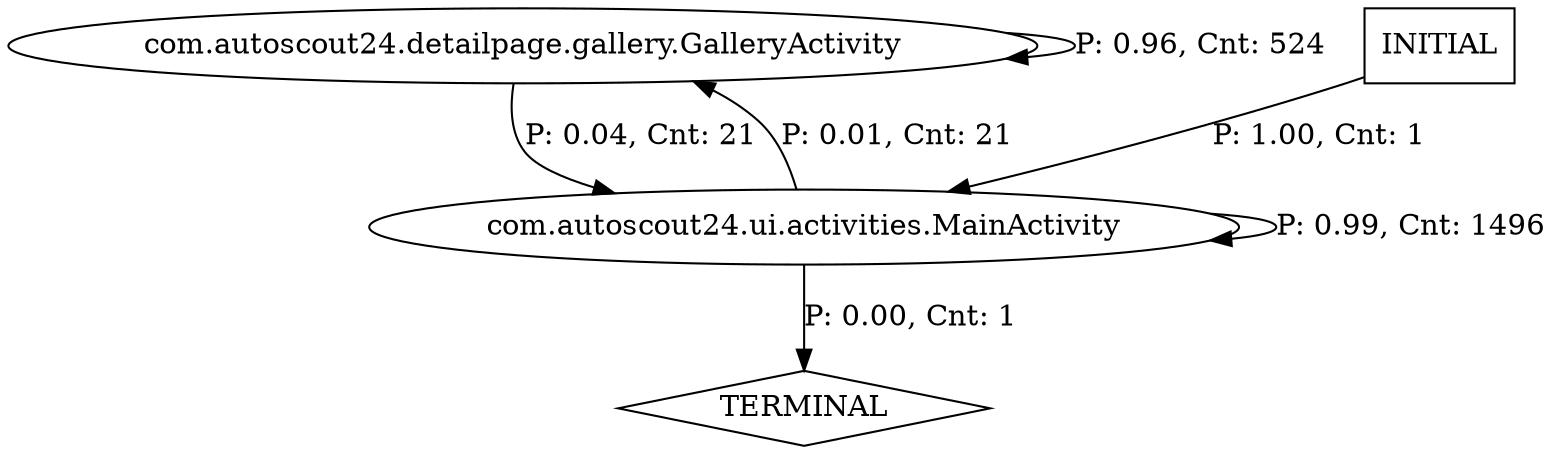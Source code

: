 digraph G {
  0 [label="com.autoscout24.detailpage.gallery.GalleryActivity"];
  1 [label="com.autoscout24.ui.activities.MainActivity"];
  2 [label="TERMINAL",shape=diamond];
  3 [label="INITIAL",shape=box];
0->0 [label="P: 0.96, Cnt: 524"];
0->1 [label="P: 0.04, Cnt: 21"];
1->0 [label="P: 0.01, Cnt: 21"];
1->1 [label="P: 0.99, Cnt: 1496"];
1->2 [label="P: 0.00, Cnt: 1"];
3->1 [label="P: 1.00, Cnt: 1"];
}
